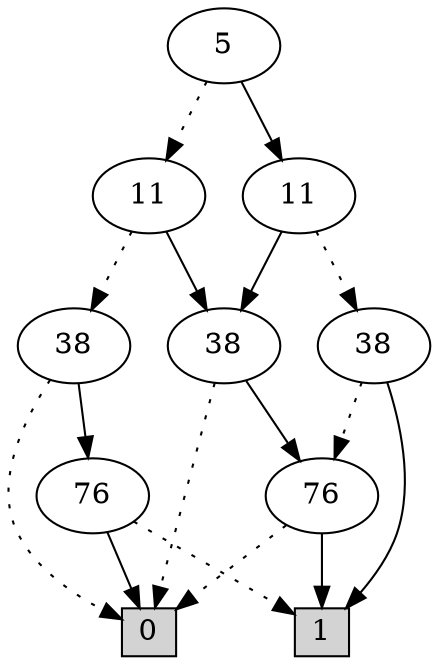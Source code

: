digraph G {
0 [shape=box, label="0", style=filled, shape=box, height=0.3, width=0.3];
1 [shape=box, label="1", style=filled, shape=box, height=0.3, width=0.3];
246003 [label="5"];
246003 -> 245994 [style=dotted];
246003 -> 246002 [style=filled];
245994 [label="11"];
245994 -> 245992 [style=dotted];
245994 -> 245993 [style=filled];
245992 [label="38"];
245992 -> 0 [style=dotted];
245992 -> 155 [style=filled];
155 [label="76"];
155 -> 1 [style=dotted];
155 -> 0 [style=filled];
245993 [label="38"];
245993 -> 0 [style=dotted];
245993 -> 154 [style=filled];
154 [label="76"];
154 -> 0 [style=dotted];
154 -> 1 [style=filled];
246002 [label="11"];
246002 -> 246001 [style=dotted];
246002 -> 245993 [style=filled];
246001 [label="38"];
246001 -> 154 [style=dotted];
246001 -> 1 [style=filled];
}
